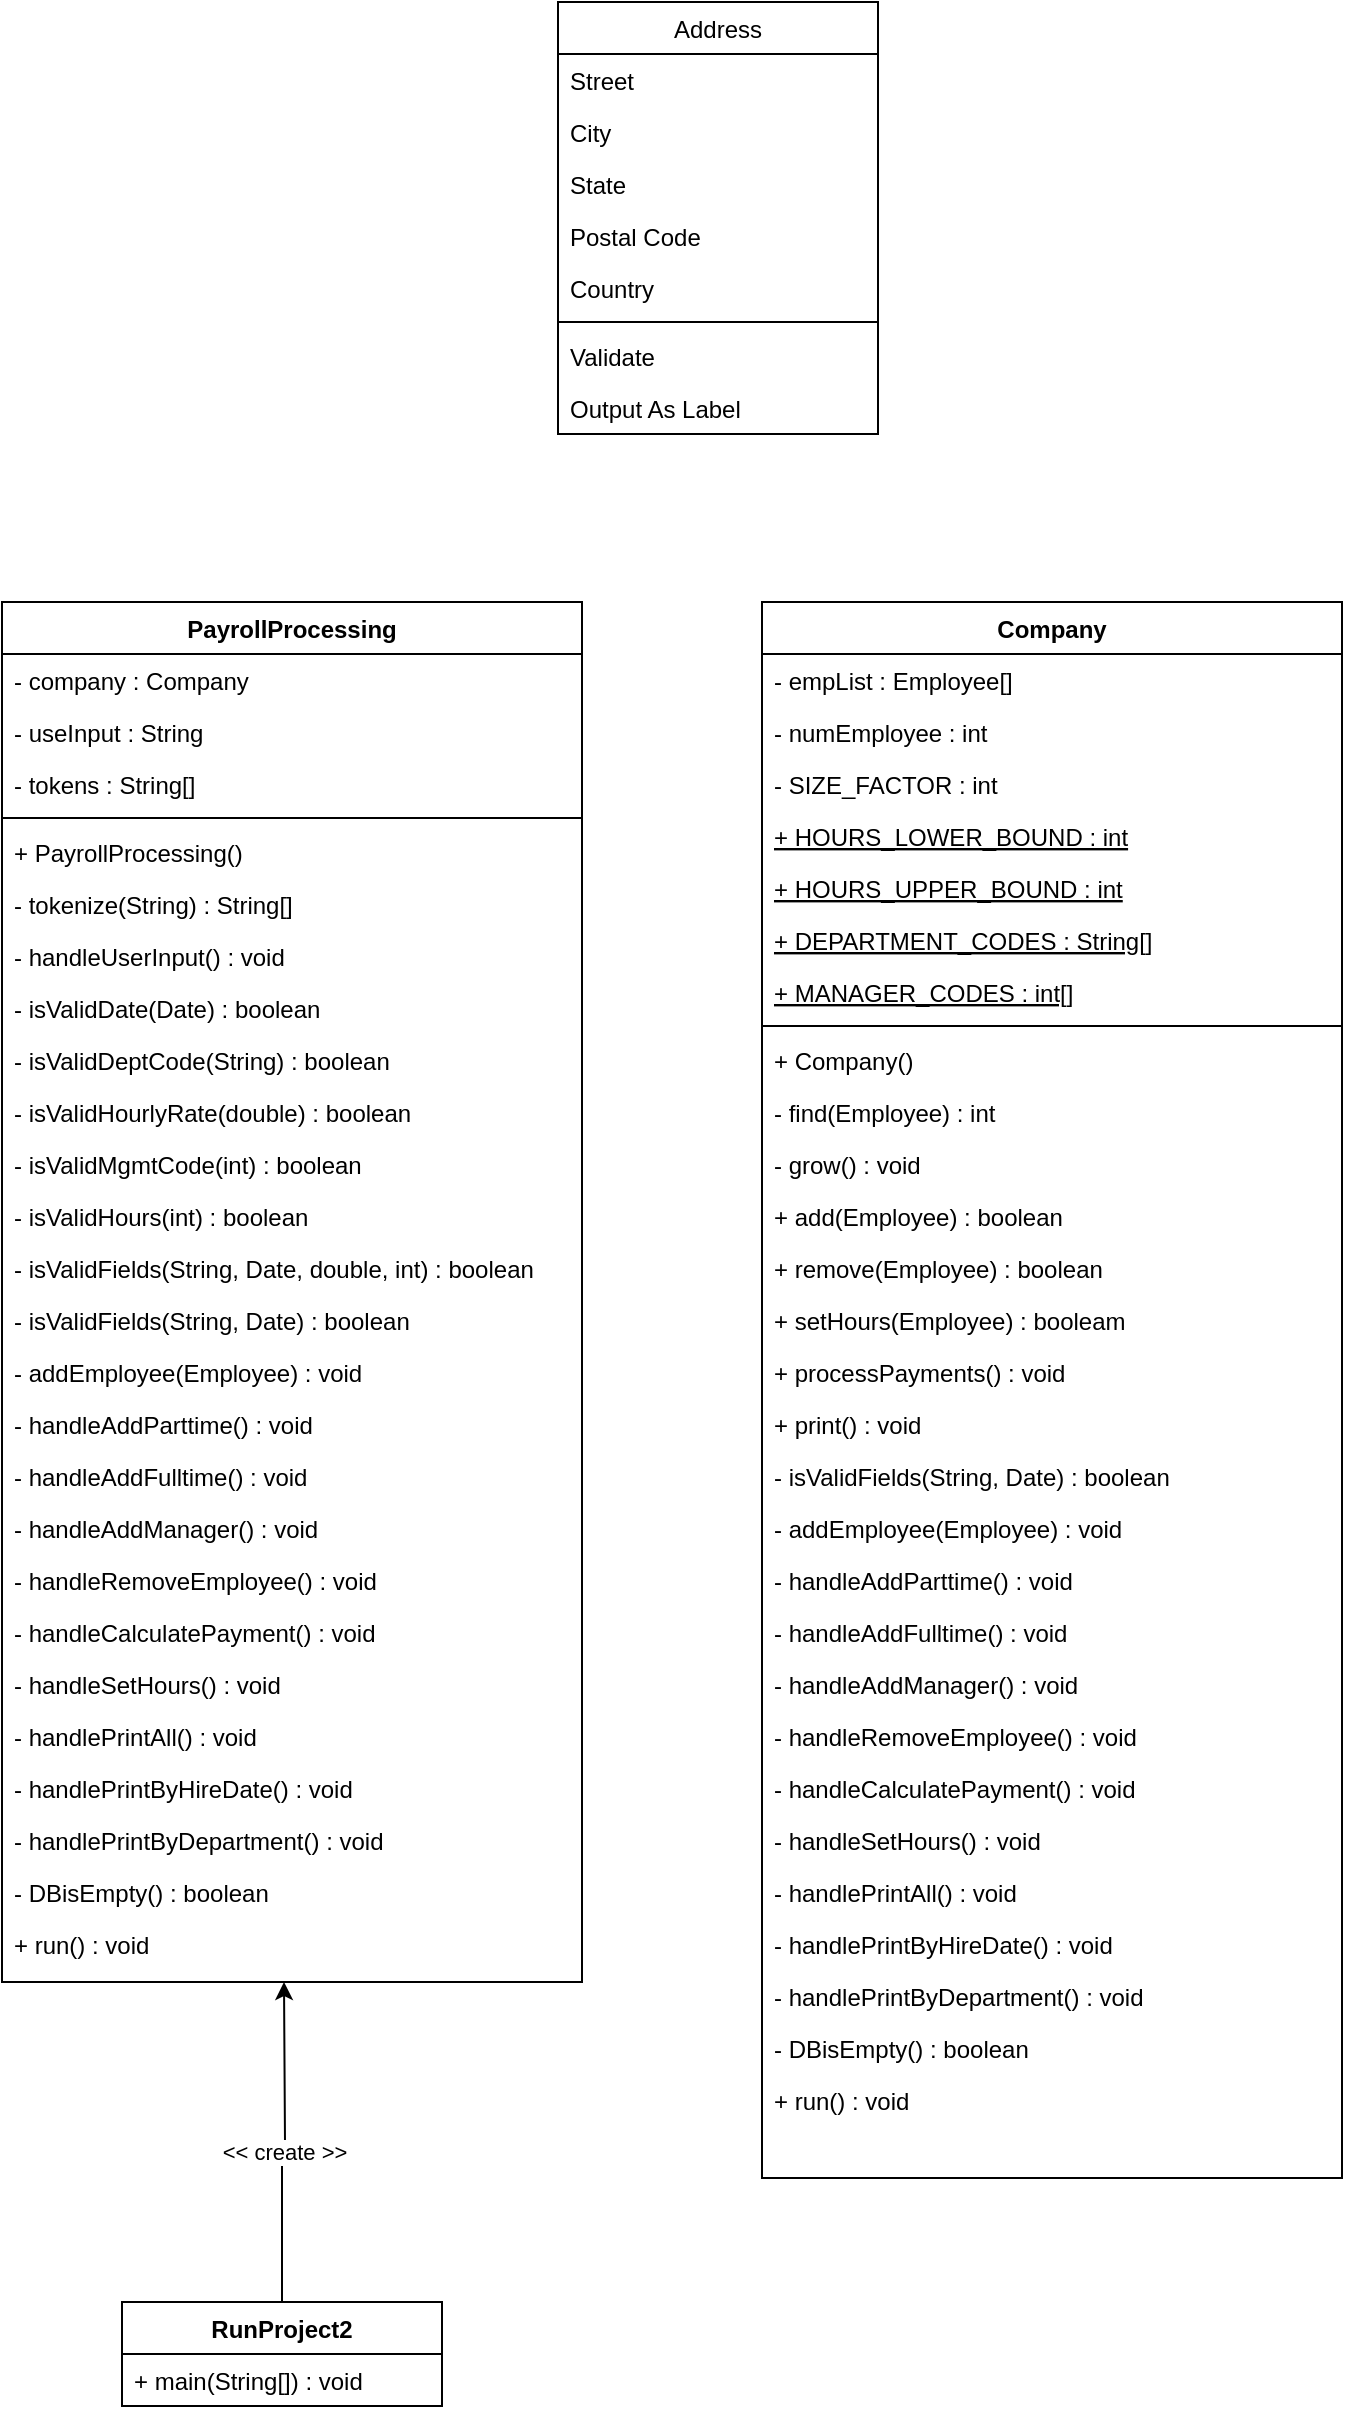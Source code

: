 <mxfile version="14.4.2" type="device"><diagram id="C5RBs43oDa-KdzZeNtuy" name="Page-1"><mxGraphModel dx="1001" dy="736" grid="1" gridSize="10" guides="1" tooltips="1" connect="1" arrows="1" fold="1" page="1" pageScale="1" pageWidth="827" pageHeight="1169" math="0" shadow="0"><root><mxCell id="WIyWlLk6GJQsqaUBKTNV-0"/><mxCell id="WIyWlLk6GJQsqaUBKTNV-1" parent="WIyWlLk6GJQsqaUBKTNV-0"/><mxCell id="zkfFHV4jXpPFQw0GAbJ--0" value="PayrollProcessing" style="swimlane;fontStyle=1;align=center;verticalAlign=top;childLayout=stackLayout;horizontal=1;startSize=26;horizontalStack=0;resizeParent=1;resizeLast=0;collapsible=1;marginBottom=0;rounded=0;shadow=0;strokeWidth=1;" parent="WIyWlLk6GJQsqaUBKTNV-1" vertex="1"><mxGeometry x="230" y="420" width="290" height="690" as="geometry"><mxRectangle x="230" y="140" width="160" height="26" as="alternateBounds"/></mxGeometry></mxCell><mxCell id="zkfFHV4jXpPFQw0GAbJ--1" value="- company : Company" style="text;align=left;verticalAlign=top;spacingLeft=4;spacingRight=4;overflow=hidden;rotatable=0;points=[[0,0.5],[1,0.5]];portConstraint=eastwest;" parent="zkfFHV4jXpPFQw0GAbJ--0" vertex="1"><mxGeometry y="26" width="290" height="26" as="geometry"/></mxCell><mxCell id="zkfFHV4jXpPFQw0GAbJ--2" value="- useInput : String" style="text;align=left;verticalAlign=top;spacingLeft=4;spacingRight=4;overflow=hidden;rotatable=0;points=[[0,0.5],[1,0.5]];portConstraint=eastwest;rounded=0;shadow=0;html=0;" parent="zkfFHV4jXpPFQw0GAbJ--0" vertex="1"><mxGeometry y="52" width="290" height="26" as="geometry"/></mxCell><mxCell id="zkfFHV4jXpPFQw0GAbJ--3" value="- tokens : String[]" style="text;align=left;verticalAlign=top;spacingLeft=4;spacingRight=4;overflow=hidden;rotatable=0;points=[[0,0.5],[1,0.5]];portConstraint=eastwest;rounded=0;shadow=0;html=0;" parent="zkfFHV4jXpPFQw0GAbJ--0" vertex="1"><mxGeometry y="78" width="290" height="26" as="geometry"/></mxCell><mxCell id="zkfFHV4jXpPFQw0GAbJ--4" value="" style="line;html=1;strokeWidth=1;align=left;verticalAlign=middle;spacingTop=-1;spacingLeft=3;spacingRight=3;rotatable=0;labelPosition=right;points=[];portConstraint=eastwest;" parent="zkfFHV4jXpPFQw0GAbJ--0" vertex="1"><mxGeometry y="104" width="290" height="8" as="geometry"/></mxCell><mxCell id="eWcZKjmYDJfy_Lht3TPf-1" value="+ PayrollProcessing()" style="text;align=left;verticalAlign=top;spacingLeft=4;spacingRight=4;overflow=hidden;rotatable=0;points=[[0,0.5],[1,0.5]];portConstraint=eastwest;rounded=0;shadow=0;html=0;" vertex="1" parent="zkfFHV4jXpPFQw0GAbJ--0"><mxGeometry y="112" width="290" height="26" as="geometry"/></mxCell><mxCell id="zkfFHV4jXpPFQw0GAbJ--5" value="- tokenize(String) : String[]" style="text;align=left;verticalAlign=top;spacingLeft=4;spacingRight=4;overflow=hidden;rotatable=0;points=[[0,0.5],[1,0.5]];portConstraint=eastwest;" parent="zkfFHV4jXpPFQw0GAbJ--0" vertex="1"><mxGeometry y="138" width="290" height="26" as="geometry"/></mxCell><mxCell id="eWcZKjmYDJfy_Lht3TPf-5" value="- handleUserInput() : void" style="text;align=left;verticalAlign=top;spacingLeft=4;spacingRight=4;overflow=hidden;rotatable=0;points=[[0,0.5],[1,0.5]];portConstraint=eastwest;" vertex="1" parent="zkfFHV4jXpPFQw0GAbJ--0"><mxGeometry y="164" width="290" height="26" as="geometry"/></mxCell><mxCell id="eWcZKjmYDJfy_Lht3TPf-6" value="- isValidDate(Date) : boolean" style="text;align=left;verticalAlign=top;spacingLeft=4;spacingRight=4;overflow=hidden;rotatable=0;points=[[0,0.5],[1,0.5]];portConstraint=eastwest;" vertex="1" parent="zkfFHV4jXpPFQw0GAbJ--0"><mxGeometry y="190" width="290" height="26" as="geometry"/></mxCell><mxCell id="eWcZKjmYDJfy_Lht3TPf-7" value="- isValidDeptCode(String) : boolean" style="text;align=left;verticalAlign=top;spacingLeft=4;spacingRight=4;overflow=hidden;rotatable=0;points=[[0,0.5],[1,0.5]];portConstraint=eastwest;" vertex="1" parent="zkfFHV4jXpPFQw0GAbJ--0"><mxGeometry y="216" width="290" height="26" as="geometry"/></mxCell><mxCell id="eWcZKjmYDJfy_Lht3TPf-8" value="- isValidHourlyRate(double) : boolean" style="text;align=left;verticalAlign=top;spacingLeft=4;spacingRight=4;overflow=hidden;rotatable=0;points=[[0,0.5],[1,0.5]];portConstraint=eastwest;" vertex="1" parent="zkfFHV4jXpPFQw0GAbJ--0"><mxGeometry y="242" width="290" height="26" as="geometry"/></mxCell><mxCell id="eWcZKjmYDJfy_Lht3TPf-9" value="- isValidMgmtCode(int) : boolean" style="text;align=left;verticalAlign=top;spacingLeft=4;spacingRight=4;overflow=hidden;rotatable=0;points=[[0,0.5],[1,0.5]];portConstraint=eastwest;" vertex="1" parent="zkfFHV4jXpPFQw0GAbJ--0"><mxGeometry y="268" width="290" height="26" as="geometry"/></mxCell><mxCell id="eWcZKjmYDJfy_Lht3TPf-10" value="- isValidHours(int) : boolean" style="text;align=left;verticalAlign=top;spacingLeft=4;spacingRight=4;overflow=hidden;rotatable=0;points=[[0,0.5],[1,0.5]];portConstraint=eastwest;" vertex="1" parent="zkfFHV4jXpPFQw0GAbJ--0"><mxGeometry y="294" width="290" height="26" as="geometry"/></mxCell><mxCell id="eWcZKjmYDJfy_Lht3TPf-11" value="- isValidFields(String, Date, double, int) : boolean" style="text;align=left;verticalAlign=top;spacingLeft=4;spacingRight=4;overflow=hidden;rotatable=0;points=[[0,0.5],[1,0.5]];portConstraint=eastwest;" vertex="1" parent="zkfFHV4jXpPFQw0GAbJ--0"><mxGeometry y="320" width="290" height="26" as="geometry"/></mxCell><mxCell id="eWcZKjmYDJfy_Lht3TPf-12" value="- isValidFields(String, Date) : boolean" style="text;align=left;verticalAlign=top;spacingLeft=4;spacingRight=4;overflow=hidden;rotatable=0;points=[[0,0.5],[1,0.5]];portConstraint=eastwest;" vertex="1" parent="zkfFHV4jXpPFQw0GAbJ--0"><mxGeometry y="346" width="290" height="26" as="geometry"/></mxCell><mxCell id="eWcZKjmYDJfy_Lht3TPf-13" value="- addEmployee(Employee) : void" style="text;align=left;verticalAlign=top;spacingLeft=4;spacingRight=4;overflow=hidden;rotatable=0;points=[[0,0.5],[1,0.5]];portConstraint=eastwest;" vertex="1" parent="zkfFHV4jXpPFQw0GAbJ--0"><mxGeometry y="372" width="290" height="26" as="geometry"/></mxCell><mxCell id="eWcZKjmYDJfy_Lht3TPf-14" value="- handleAddParttime() : void" style="text;align=left;verticalAlign=top;spacingLeft=4;spacingRight=4;overflow=hidden;rotatable=0;points=[[0,0.5],[1,0.5]];portConstraint=eastwest;" vertex="1" parent="zkfFHV4jXpPFQw0GAbJ--0"><mxGeometry y="398" width="290" height="26" as="geometry"/></mxCell><mxCell id="eWcZKjmYDJfy_Lht3TPf-15" value="- handleAddFulltime() : void" style="text;align=left;verticalAlign=top;spacingLeft=4;spacingRight=4;overflow=hidden;rotatable=0;points=[[0,0.5],[1,0.5]];portConstraint=eastwest;" vertex="1" parent="zkfFHV4jXpPFQw0GAbJ--0"><mxGeometry y="424" width="290" height="26" as="geometry"/></mxCell><mxCell id="eWcZKjmYDJfy_Lht3TPf-16" value="- handleAddManager() : void" style="text;align=left;verticalAlign=top;spacingLeft=4;spacingRight=4;overflow=hidden;rotatable=0;points=[[0,0.5],[1,0.5]];portConstraint=eastwest;" vertex="1" parent="zkfFHV4jXpPFQw0GAbJ--0"><mxGeometry y="450" width="290" height="26" as="geometry"/></mxCell><mxCell id="eWcZKjmYDJfy_Lht3TPf-17" value="- handleRemoveEmployee() : void" style="text;align=left;verticalAlign=top;spacingLeft=4;spacingRight=4;overflow=hidden;rotatable=0;points=[[0,0.5],[1,0.5]];portConstraint=eastwest;" vertex="1" parent="zkfFHV4jXpPFQw0GAbJ--0"><mxGeometry y="476" width="290" height="26" as="geometry"/></mxCell><mxCell id="eWcZKjmYDJfy_Lht3TPf-18" value="- handleCalculatePayment() : void" style="text;align=left;verticalAlign=top;spacingLeft=4;spacingRight=4;overflow=hidden;rotatable=0;points=[[0,0.5],[1,0.5]];portConstraint=eastwest;" vertex="1" parent="zkfFHV4jXpPFQw0GAbJ--0"><mxGeometry y="502" width="290" height="26" as="geometry"/></mxCell><mxCell id="eWcZKjmYDJfy_Lht3TPf-19" value="- handleSetHours() : void" style="text;align=left;verticalAlign=top;spacingLeft=4;spacingRight=4;overflow=hidden;rotatable=0;points=[[0,0.5],[1,0.5]];portConstraint=eastwest;" vertex="1" parent="zkfFHV4jXpPFQw0GAbJ--0"><mxGeometry y="528" width="290" height="26" as="geometry"/></mxCell><mxCell id="eWcZKjmYDJfy_Lht3TPf-20" value="- handlePrintAll() : void" style="text;align=left;verticalAlign=top;spacingLeft=4;spacingRight=4;overflow=hidden;rotatable=0;points=[[0,0.5],[1,0.5]];portConstraint=eastwest;" vertex="1" parent="zkfFHV4jXpPFQw0GAbJ--0"><mxGeometry y="554" width="290" height="26" as="geometry"/></mxCell><mxCell id="eWcZKjmYDJfy_Lht3TPf-21" value="- handlePrintByHireDate() : void" style="text;align=left;verticalAlign=top;spacingLeft=4;spacingRight=4;overflow=hidden;rotatable=0;points=[[0,0.5],[1,0.5]];portConstraint=eastwest;" vertex="1" parent="zkfFHV4jXpPFQw0GAbJ--0"><mxGeometry y="580" width="290" height="26" as="geometry"/></mxCell><mxCell id="eWcZKjmYDJfy_Lht3TPf-22" value="- handlePrintByDepartment() : void" style="text;align=left;verticalAlign=top;spacingLeft=4;spacingRight=4;overflow=hidden;rotatable=0;points=[[0,0.5],[1,0.5]];portConstraint=eastwest;" vertex="1" parent="zkfFHV4jXpPFQw0GAbJ--0"><mxGeometry y="606" width="290" height="26" as="geometry"/></mxCell><mxCell id="eWcZKjmYDJfy_Lht3TPf-23" value="- DBisEmpty() : boolean" style="text;align=left;verticalAlign=top;spacingLeft=4;spacingRight=4;overflow=hidden;rotatable=0;points=[[0,0.5],[1,0.5]];portConstraint=eastwest;" vertex="1" parent="zkfFHV4jXpPFQw0GAbJ--0"><mxGeometry y="632" width="290" height="26" as="geometry"/></mxCell><mxCell id="eWcZKjmYDJfy_Lht3TPf-24" value="+ run() : void" style="text;align=left;verticalAlign=top;spacingLeft=4;spacingRight=4;overflow=hidden;rotatable=0;points=[[0,0.5],[1,0.5]];portConstraint=eastwest;" vertex="1" parent="zkfFHV4jXpPFQw0GAbJ--0"><mxGeometry y="658" width="290" height="26" as="geometry"/></mxCell><mxCell id="zkfFHV4jXpPFQw0GAbJ--17" value="Address" style="swimlane;fontStyle=0;align=center;verticalAlign=top;childLayout=stackLayout;horizontal=1;startSize=26;horizontalStack=0;resizeParent=1;resizeLast=0;collapsible=1;marginBottom=0;rounded=0;shadow=0;strokeWidth=1;" parent="WIyWlLk6GJQsqaUBKTNV-1" vertex="1"><mxGeometry x="508" y="120" width="160" height="216" as="geometry"><mxRectangle x="550" y="140" width="160" height="26" as="alternateBounds"/></mxGeometry></mxCell><mxCell id="zkfFHV4jXpPFQw0GAbJ--18" value="Street" style="text;align=left;verticalAlign=top;spacingLeft=4;spacingRight=4;overflow=hidden;rotatable=0;points=[[0,0.5],[1,0.5]];portConstraint=eastwest;" parent="zkfFHV4jXpPFQw0GAbJ--17" vertex="1"><mxGeometry y="26" width="160" height="26" as="geometry"/></mxCell><mxCell id="zkfFHV4jXpPFQw0GAbJ--19" value="City" style="text;align=left;verticalAlign=top;spacingLeft=4;spacingRight=4;overflow=hidden;rotatable=0;points=[[0,0.5],[1,0.5]];portConstraint=eastwest;rounded=0;shadow=0;html=0;" parent="zkfFHV4jXpPFQw0GAbJ--17" vertex="1"><mxGeometry y="52" width="160" height="26" as="geometry"/></mxCell><mxCell id="zkfFHV4jXpPFQw0GAbJ--20" value="State" style="text;align=left;verticalAlign=top;spacingLeft=4;spacingRight=4;overflow=hidden;rotatable=0;points=[[0,0.5],[1,0.5]];portConstraint=eastwest;rounded=0;shadow=0;html=0;" parent="zkfFHV4jXpPFQw0GAbJ--17" vertex="1"><mxGeometry y="78" width="160" height="26" as="geometry"/></mxCell><mxCell id="zkfFHV4jXpPFQw0GAbJ--21" value="Postal Code" style="text;align=left;verticalAlign=top;spacingLeft=4;spacingRight=4;overflow=hidden;rotatable=0;points=[[0,0.5],[1,0.5]];portConstraint=eastwest;rounded=0;shadow=0;html=0;" parent="zkfFHV4jXpPFQw0GAbJ--17" vertex="1"><mxGeometry y="104" width="160" height="26" as="geometry"/></mxCell><mxCell id="zkfFHV4jXpPFQw0GAbJ--22" value="Country" style="text;align=left;verticalAlign=top;spacingLeft=4;spacingRight=4;overflow=hidden;rotatable=0;points=[[0,0.5],[1,0.5]];portConstraint=eastwest;rounded=0;shadow=0;html=0;" parent="zkfFHV4jXpPFQw0GAbJ--17" vertex="1"><mxGeometry y="130" width="160" height="26" as="geometry"/></mxCell><mxCell id="zkfFHV4jXpPFQw0GAbJ--23" value="" style="line;html=1;strokeWidth=1;align=left;verticalAlign=middle;spacingTop=-1;spacingLeft=3;spacingRight=3;rotatable=0;labelPosition=right;points=[];portConstraint=eastwest;" parent="zkfFHV4jXpPFQw0GAbJ--17" vertex="1"><mxGeometry y="156" width="160" height="8" as="geometry"/></mxCell><mxCell id="zkfFHV4jXpPFQw0GAbJ--24" value="Validate" style="text;align=left;verticalAlign=top;spacingLeft=4;spacingRight=4;overflow=hidden;rotatable=0;points=[[0,0.5],[1,0.5]];portConstraint=eastwest;" parent="zkfFHV4jXpPFQw0GAbJ--17" vertex="1"><mxGeometry y="164" width="160" height="26" as="geometry"/></mxCell><mxCell id="zkfFHV4jXpPFQw0GAbJ--25" value="Output As Label" style="text;align=left;verticalAlign=top;spacingLeft=4;spacingRight=4;overflow=hidden;rotatable=0;points=[[0,0.5],[1,0.5]];portConstraint=eastwest;" parent="zkfFHV4jXpPFQw0GAbJ--17" vertex="1"><mxGeometry y="190" width="160" height="26" as="geometry"/></mxCell><mxCell id="eWcZKjmYDJfy_Lht3TPf-34" style="edgeStyle=orthogonalEdgeStyle;rounded=0;orthogonalLoop=1;jettySize=auto;html=1;" edge="1" parent="WIyWlLk6GJQsqaUBKTNV-1" source="eWcZKjmYDJfy_Lht3TPf-25"><mxGeometry relative="1" as="geometry"><mxPoint x="371" y="1110" as="targetPoint"/></mxGeometry></mxCell><mxCell id="eWcZKjmYDJfy_Lht3TPf-36" value="&amp;lt;&amp;lt; create &amp;gt;&amp;gt;" style="edgeLabel;html=1;align=center;verticalAlign=middle;resizable=0;points=[];" vertex="1" connectable="0" parent="eWcZKjmYDJfy_Lht3TPf-34"><mxGeometry x="0.137" y="1" relative="1" as="geometry"><mxPoint x="0.08" y="15.08" as="offset"/></mxGeometry></mxCell><mxCell id="eWcZKjmYDJfy_Lht3TPf-25" value="RunProject2" style="swimlane;fontStyle=1;align=center;verticalAlign=top;childLayout=stackLayout;horizontal=1;startSize=26;horizontalStack=0;resizeParent=1;resizeLast=0;collapsible=1;marginBottom=0;rounded=0;shadow=0;strokeWidth=1;" vertex="1" parent="WIyWlLk6GJQsqaUBKTNV-1"><mxGeometry x="290" y="1270" width="160" height="52" as="geometry"><mxRectangle x="550" y="140" width="160" height="26" as="alternateBounds"/></mxGeometry></mxCell><mxCell id="eWcZKjmYDJfy_Lht3TPf-26" value="+ main(String[]) : void" style="text;align=left;verticalAlign=top;spacingLeft=4;spacingRight=4;overflow=hidden;rotatable=0;points=[[0,0.5],[1,0.5]];portConstraint=eastwest;" vertex="1" parent="eWcZKjmYDJfy_Lht3TPf-25"><mxGeometry y="26" width="160" height="26" as="geometry"/></mxCell><mxCell id="eWcZKjmYDJfy_Lht3TPf-37" value="Company" style="swimlane;fontStyle=1;align=center;verticalAlign=top;childLayout=stackLayout;horizontal=1;startSize=26;horizontalStack=0;resizeParent=1;resizeLast=0;collapsible=1;marginBottom=0;rounded=0;shadow=0;strokeWidth=1;" vertex="1" parent="WIyWlLk6GJQsqaUBKTNV-1"><mxGeometry x="610" y="420" width="290" height="788" as="geometry"><mxRectangle x="230" y="140" width="160" height="26" as="alternateBounds"/></mxGeometry></mxCell><mxCell id="eWcZKjmYDJfy_Lht3TPf-38" value="- empList : Employee[]" style="text;align=left;verticalAlign=top;spacingLeft=4;spacingRight=4;overflow=hidden;rotatable=0;points=[[0,0.5],[1,0.5]];portConstraint=eastwest;" vertex="1" parent="eWcZKjmYDJfy_Lht3TPf-37"><mxGeometry y="26" width="290" height="26" as="geometry"/></mxCell><mxCell id="eWcZKjmYDJfy_Lht3TPf-39" value="- numEmployee : int" style="text;align=left;verticalAlign=top;spacingLeft=4;spacingRight=4;overflow=hidden;rotatable=0;points=[[0,0.5],[1,0.5]];portConstraint=eastwest;rounded=0;shadow=0;html=0;" vertex="1" parent="eWcZKjmYDJfy_Lht3TPf-37"><mxGeometry y="52" width="290" height="26" as="geometry"/></mxCell><mxCell id="eWcZKjmYDJfy_Lht3TPf-40" value="- SIZE_FACTOR : int" style="text;align=left;verticalAlign=top;spacingLeft=4;spacingRight=4;overflow=hidden;rotatable=0;points=[[0,0.5],[1,0.5]];portConstraint=eastwest;rounded=0;shadow=0;html=0;" vertex="1" parent="eWcZKjmYDJfy_Lht3TPf-37"><mxGeometry y="78" width="290" height="26" as="geometry"/></mxCell><mxCell id="eWcZKjmYDJfy_Lht3TPf-41" value="+ HOURS_LOWER_BOUND : int" style="text;align=left;verticalAlign=top;spacingLeft=4;spacingRight=4;overflow=hidden;rotatable=0;points=[[0,0.5],[1,0.5]];portConstraint=eastwest;rounded=0;shadow=0;html=0;fontStyle=4" vertex="1" parent="eWcZKjmYDJfy_Lht3TPf-37"><mxGeometry y="104" width="290" height="26" as="geometry"/></mxCell><mxCell id="eWcZKjmYDJfy_Lht3TPf-42" value="+ HOURS_UPPER_BOUND : int" style="text;align=left;verticalAlign=top;spacingLeft=4;spacingRight=4;overflow=hidden;rotatable=0;points=[[0,0.5],[1,0.5]];portConstraint=eastwest;rounded=0;shadow=0;html=0;fontStyle=4" vertex="1" parent="eWcZKjmYDJfy_Lht3TPf-37"><mxGeometry y="130" width="290" height="26" as="geometry"/></mxCell><mxCell id="eWcZKjmYDJfy_Lht3TPf-66" value="+ DEPARTMENT_CODES : String[]" style="text;align=left;verticalAlign=top;spacingLeft=4;spacingRight=4;overflow=hidden;rotatable=0;points=[[0,0.5],[1,0.5]];portConstraint=eastwest;rounded=0;shadow=0;html=0;fontStyle=4" vertex="1" parent="eWcZKjmYDJfy_Lht3TPf-37"><mxGeometry y="156" width="290" height="26" as="geometry"/></mxCell><mxCell id="eWcZKjmYDJfy_Lht3TPf-67" value="+ MANAGER_CODES : int[]" style="text;align=left;verticalAlign=top;spacingLeft=4;spacingRight=4;overflow=hidden;rotatable=0;points=[[0,0.5],[1,0.5]];portConstraint=eastwest;rounded=0;shadow=0;html=0;fontStyle=4" vertex="1" parent="eWcZKjmYDJfy_Lht3TPf-37"><mxGeometry y="182" width="290" height="26" as="geometry"/></mxCell><mxCell id="eWcZKjmYDJfy_Lht3TPf-43" value="" style="line;html=1;strokeWidth=1;align=left;verticalAlign=middle;spacingTop=-1;spacingLeft=3;spacingRight=3;rotatable=0;labelPosition=right;points=[];portConstraint=eastwest;" vertex="1" parent="eWcZKjmYDJfy_Lht3TPf-37"><mxGeometry y="208" width="290" height="8" as="geometry"/></mxCell><mxCell id="eWcZKjmYDJfy_Lht3TPf-44" value="+ Company()" style="text;align=left;verticalAlign=top;spacingLeft=4;spacingRight=4;overflow=hidden;rotatable=0;points=[[0,0.5],[1,0.5]];portConstraint=eastwest;rounded=0;shadow=0;html=0;" vertex="1" parent="eWcZKjmYDJfy_Lht3TPf-37"><mxGeometry y="216" width="290" height="26" as="geometry"/></mxCell><mxCell id="eWcZKjmYDJfy_Lht3TPf-45" value="- find(Employee) : int" style="text;align=left;verticalAlign=top;spacingLeft=4;spacingRight=4;overflow=hidden;rotatable=0;points=[[0,0.5],[1,0.5]];portConstraint=eastwest;" vertex="1" parent="eWcZKjmYDJfy_Lht3TPf-37"><mxGeometry y="242" width="290" height="26" as="geometry"/></mxCell><mxCell id="eWcZKjmYDJfy_Lht3TPf-46" value="- grow() : void" style="text;align=left;verticalAlign=top;spacingLeft=4;spacingRight=4;overflow=hidden;rotatable=0;points=[[0,0.5],[1,0.5]];portConstraint=eastwest;" vertex="1" parent="eWcZKjmYDJfy_Lht3TPf-37"><mxGeometry y="268" width="290" height="26" as="geometry"/></mxCell><mxCell id="eWcZKjmYDJfy_Lht3TPf-47" value="+ add(Employee) : boolean" style="text;align=left;verticalAlign=top;spacingLeft=4;spacingRight=4;overflow=hidden;rotatable=0;points=[[0,0.5],[1,0.5]];portConstraint=eastwest;" vertex="1" parent="eWcZKjmYDJfy_Lht3TPf-37"><mxGeometry y="294" width="290" height="26" as="geometry"/></mxCell><mxCell id="eWcZKjmYDJfy_Lht3TPf-48" value="+ remove(Employee) : boolean" style="text;align=left;verticalAlign=top;spacingLeft=4;spacingRight=4;overflow=hidden;rotatable=0;points=[[0,0.5],[1,0.5]];portConstraint=eastwest;" vertex="1" parent="eWcZKjmYDJfy_Lht3TPf-37"><mxGeometry y="320" width="290" height="26" as="geometry"/></mxCell><mxCell id="eWcZKjmYDJfy_Lht3TPf-50" value="+ setHours(Employee) : booleam" style="text;align=left;verticalAlign=top;spacingLeft=4;spacingRight=4;overflow=hidden;rotatable=0;points=[[0,0.5],[1,0.5]];portConstraint=eastwest;" vertex="1" parent="eWcZKjmYDJfy_Lht3TPf-37"><mxGeometry y="346" width="290" height="26" as="geometry"/></mxCell><mxCell id="eWcZKjmYDJfy_Lht3TPf-51" value="+ processPayments() : void" style="text;align=left;verticalAlign=top;spacingLeft=4;spacingRight=4;overflow=hidden;rotatable=0;points=[[0,0.5],[1,0.5]];portConstraint=eastwest;" vertex="1" parent="eWcZKjmYDJfy_Lht3TPf-37"><mxGeometry y="372" width="290" height="26" as="geometry"/></mxCell><mxCell id="eWcZKjmYDJfy_Lht3TPf-52" value="+ print() : void" style="text;align=left;verticalAlign=top;spacingLeft=4;spacingRight=4;overflow=hidden;rotatable=0;points=[[0,0.5],[1,0.5]];portConstraint=eastwest;" vertex="1" parent="eWcZKjmYDJfy_Lht3TPf-37"><mxGeometry y="398" width="290" height="26" as="geometry"/></mxCell><mxCell id="eWcZKjmYDJfy_Lht3TPf-53" value="- isValidFields(String, Date) : boolean" style="text;align=left;verticalAlign=top;spacingLeft=4;spacingRight=4;overflow=hidden;rotatable=0;points=[[0,0.5],[1,0.5]];portConstraint=eastwest;" vertex="1" parent="eWcZKjmYDJfy_Lht3TPf-37"><mxGeometry y="424" width="290" height="26" as="geometry"/></mxCell><mxCell id="eWcZKjmYDJfy_Lht3TPf-54" value="- addEmployee(Employee) : void" style="text;align=left;verticalAlign=top;spacingLeft=4;spacingRight=4;overflow=hidden;rotatable=0;points=[[0,0.5],[1,0.5]];portConstraint=eastwest;" vertex="1" parent="eWcZKjmYDJfy_Lht3TPf-37"><mxGeometry y="450" width="290" height="26" as="geometry"/></mxCell><mxCell id="eWcZKjmYDJfy_Lht3TPf-55" value="- handleAddParttime() : void" style="text;align=left;verticalAlign=top;spacingLeft=4;spacingRight=4;overflow=hidden;rotatable=0;points=[[0,0.5],[1,0.5]];portConstraint=eastwest;" vertex="1" parent="eWcZKjmYDJfy_Lht3TPf-37"><mxGeometry y="476" width="290" height="26" as="geometry"/></mxCell><mxCell id="eWcZKjmYDJfy_Lht3TPf-56" value="- handleAddFulltime() : void" style="text;align=left;verticalAlign=top;spacingLeft=4;spacingRight=4;overflow=hidden;rotatable=0;points=[[0,0.5],[1,0.5]];portConstraint=eastwest;" vertex="1" parent="eWcZKjmYDJfy_Lht3TPf-37"><mxGeometry y="502" width="290" height="26" as="geometry"/></mxCell><mxCell id="eWcZKjmYDJfy_Lht3TPf-57" value="- handleAddManager() : void" style="text;align=left;verticalAlign=top;spacingLeft=4;spacingRight=4;overflow=hidden;rotatable=0;points=[[0,0.5],[1,0.5]];portConstraint=eastwest;" vertex="1" parent="eWcZKjmYDJfy_Lht3TPf-37"><mxGeometry y="528" width="290" height="26" as="geometry"/></mxCell><mxCell id="eWcZKjmYDJfy_Lht3TPf-58" value="- handleRemoveEmployee() : void" style="text;align=left;verticalAlign=top;spacingLeft=4;spacingRight=4;overflow=hidden;rotatable=0;points=[[0,0.5],[1,0.5]];portConstraint=eastwest;" vertex="1" parent="eWcZKjmYDJfy_Lht3TPf-37"><mxGeometry y="554" width="290" height="26" as="geometry"/></mxCell><mxCell id="eWcZKjmYDJfy_Lht3TPf-59" value="- handleCalculatePayment() : void" style="text;align=left;verticalAlign=top;spacingLeft=4;spacingRight=4;overflow=hidden;rotatable=0;points=[[0,0.5],[1,0.5]];portConstraint=eastwest;" vertex="1" parent="eWcZKjmYDJfy_Lht3TPf-37"><mxGeometry y="580" width="290" height="26" as="geometry"/></mxCell><mxCell id="eWcZKjmYDJfy_Lht3TPf-60" value="- handleSetHours() : void" style="text;align=left;verticalAlign=top;spacingLeft=4;spacingRight=4;overflow=hidden;rotatable=0;points=[[0,0.5],[1,0.5]];portConstraint=eastwest;" vertex="1" parent="eWcZKjmYDJfy_Lht3TPf-37"><mxGeometry y="606" width="290" height="26" as="geometry"/></mxCell><mxCell id="eWcZKjmYDJfy_Lht3TPf-61" value="- handlePrintAll() : void" style="text;align=left;verticalAlign=top;spacingLeft=4;spacingRight=4;overflow=hidden;rotatable=0;points=[[0,0.5],[1,0.5]];portConstraint=eastwest;" vertex="1" parent="eWcZKjmYDJfy_Lht3TPf-37"><mxGeometry y="632" width="290" height="26" as="geometry"/></mxCell><mxCell id="eWcZKjmYDJfy_Lht3TPf-62" value="- handlePrintByHireDate() : void" style="text;align=left;verticalAlign=top;spacingLeft=4;spacingRight=4;overflow=hidden;rotatable=0;points=[[0,0.5],[1,0.5]];portConstraint=eastwest;" vertex="1" parent="eWcZKjmYDJfy_Lht3TPf-37"><mxGeometry y="658" width="290" height="26" as="geometry"/></mxCell><mxCell id="eWcZKjmYDJfy_Lht3TPf-63" value="- handlePrintByDepartment() : void" style="text;align=left;verticalAlign=top;spacingLeft=4;spacingRight=4;overflow=hidden;rotatable=0;points=[[0,0.5],[1,0.5]];portConstraint=eastwest;" vertex="1" parent="eWcZKjmYDJfy_Lht3TPf-37"><mxGeometry y="684" width="290" height="26" as="geometry"/></mxCell><mxCell id="eWcZKjmYDJfy_Lht3TPf-64" value="- DBisEmpty() : boolean" style="text;align=left;verticalAlign=top;spacingLeft=4;spacingRight=4;overflow=hidden;rotatable=0;points=[[0,0.5],[1,0.5]];portConstraint=eastwest;" vertex="1" parent="eWcZKjmYDJfy_Lht3TPf-37"><mxGeometry y="710" width="290" height="26" as="geometry"/></mxCell><mxCell id="eWcZKjmYDJfy_Lht3TPf-65" value="+ run() : void" style="text;align=left;verticalAlign=top;spacingLeft=4;spacingRight=4;overflow=hidden;rotatable=0;points=[[0,0.5],[1,0.5]];portConstraint=eastwest;" vertex="1" parent="eWcZKjmYDJfy_Lht3TPf-37"><mxGeometry y="736" width="290" height="26" as="geometry"/></mxCell></root></mxGraphModel></diagram></mxfile>